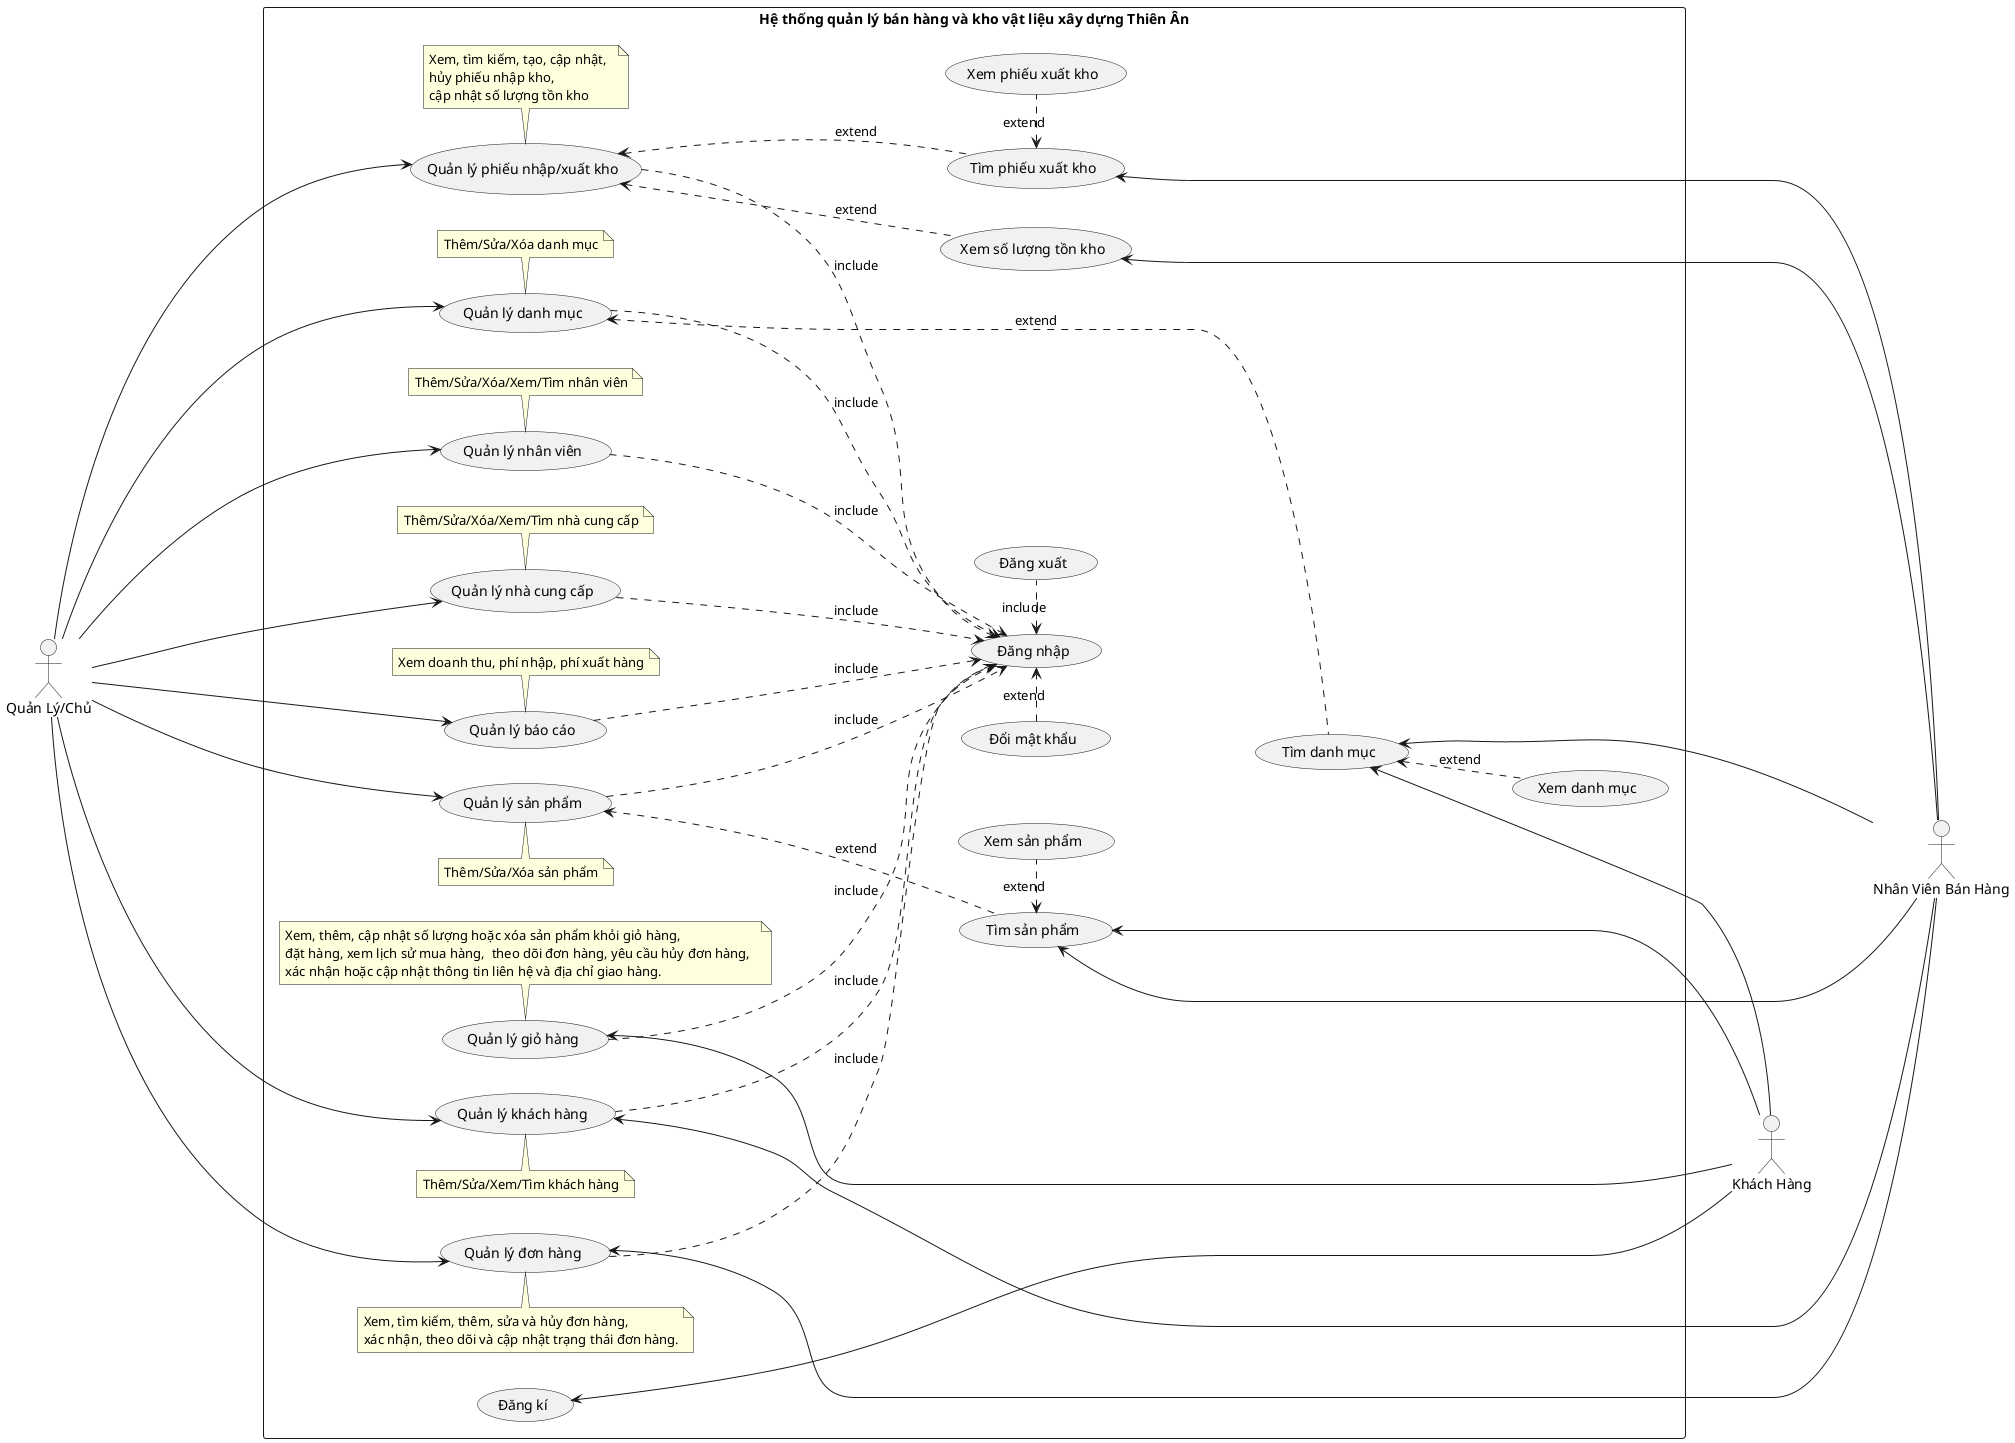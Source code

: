 @startuml SinooUC

skinparam shadowing false
left to right direction

actor "Khách Hàng" as KH
actor "Quản Lý/Chủ" as NVQL
actor "Nhân Viên Bán Hàng" as NVBH

rectangle "Hệ thống quản lý bán hàng và kho vật liệu xây dựng Thiên Ân" {

'>>>>>>>>>>>>>>> Khai báo >>>>>>>>>>>>>>>
'Danh mục sp
Usecase QLDMSP as "Quản lý danh mục"
note bottom of QLDMSP: Thêm/Sửa/Xóa danh mục
(Xem danh mục) as XEM_DMSP
(Tìm danh mục) as TIM_DMSP
 TIM_DMSP <.. XEM_DMSP: extend

'Kho hàng
Usecase QLKHO as "Quản lý phiếu nhập/xuất kho"
note bottom of QLKHO : Xem, tìm kiếm, tạo, cập nhật,  \nhủy phiếu nhập kho,  \ncập nhật số lượng tồn kho 
(Xem số lượng tồn kho) as XEM_HANG
(Xem phiếu xuất kho) as XEM_PXK
(Tìm phiếu xuất kho) as TIM_PXK
TIM_PXK <. XEM_PXK: extend

'Nhân viên
Usecase QLNV as "Quản lý nhân viên"
note bottom of QLNV: Thêm/Sửa/Xóa/Xem/Tìm nhân viên

'Nhà cung cấp
Usecase QLNCC as "Quản lý nhà cung cấp"
note bottom of QLNCC: Thêm/Sửa/Xóa/Xem/Tìm nhà cung cấp
' (Tìm nhà cung cấp) as TIM_NCC

'Báo cáo
(Quản lý báo cáo) as QLBC
note bottom of QLBC: Xem doanh thu, phí nhập, phí xuất hàng

'Khách hàng
(Quản lý khách hàng) as QLKH
note top of QLKH: Thêm/Sửa/Xem/Tìm khách hàng

'Đơn hàng
Usecase QLDH as "Quản lý đơn hàng"
note top of QLDH: Xem, tìm kiếm, thêm, sửa và hủy đơn hàng,  \nxác nhận, theo dõi và cập nhật trạng thái đơn hàng.
' (Tìm đơn) as TIM_DH
' (Xem đơn) as XEM_DH

'Sản phẩm
Usecase QLSP as "Quản lý sản phẩm"
note top of QLSP: Thêm/Sửa/Xóa sản phẩm
(Xem sản phẩm) as XEM_SP
(Tìm sản phẩm) as TIM_SP
 TIM_SP <. XEM_SP: extend

'Giỏ hàng
Usecase QLGH as "Quản lý giỏ hàng"
note bottom of QLGH: Xem, thêm, cập nhật số lượng hoặc xóa sản phẩm khỏi giỏ hàng,  \nđặt hàng, xem lịch sử mua hàng,  theo dõi đơn hàng, yêu cầu hủy đơn hàng,  \nxác nhận hoặc cập nhật thông tin liên hệ và địa chỉ giao hàng.
' (Xem giỏ hàng) as XEM_GH
'   XEM_GH .>  QLGH: extend


'Đăng nhập, đăng xuất
(Đăng xuất) as Logout
(Đăng nhập) as Login
(Đăng kí) as SignUp
(Đổi mật khẩu) as ChangePass

Login  <.  Logout: include
ChangePass .> Login : extend

'>>>>>>>>>>>>>>> Gán đối tượng >>>>>>>>>>>>>>
QLDMSP ...> Login : include
QLBC ...> Login : include
QLDH ...> Login : include
QLGH ...> Login : include
QLSP ...> Login : include
QLNCC ...> Login : include
QLKH ...> Login : include
QLNV ...> Login : include
QLKHO ...> Login : include

'----------- Nhân Viên Quản lý -----------
NVQL --> QLSP
NVQL ----> QLDMSP
NVQL --> QLKHO
NVQL --> QLNV
NVQL --> QLNCC
NVQL --> QLBC
NVQL --> QLKH 
NVQL --> QLDH 

'Tài khoản
' NVQL ---> Login

'Sản phẩm
QLSP <... TIM_SP: extend

'Danh mục sp
QLDMSP <..... TIM_DMSP: extend

'Kho hàng
QLKHO <... XEM_HANG: extend
QLKHO <... TIM_PXK: extend

'Nhân viên

'Nhà cung cấp
' QLNCC <.. TIM_NCC: extend

'Báo cáo

'Khách hàng

'Đơn hàng


'----------- Nhân Viên Bán Hàng -----------
QLDH <- NVBH
QLKH <-- NVBH

'Tài khoản
' Login <--- NVBH

'Kho
XEM_HANG <--- NVBH

'Danh mục
TIM_DMSP <---- NVBH

'Kho hàng
TIM_PXK <--- NVBH

'Sản phẩm
TIM_SP <-- NVBH

'----------- Khách Hàng -----------
QLGH <-- KH

'Tài khoản
SignUp <- KH
' Login <-- KH

'Giỏ hàng
' XEM_GH <-- KH

'Sản phẩm
TIM_SP <---- KH

'Danh mục
TIM_DMSP <--- KH

}

@enduml
